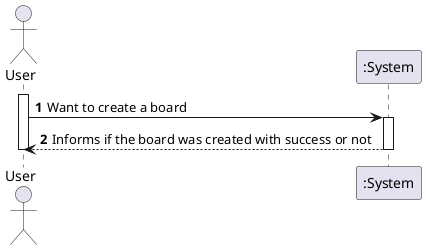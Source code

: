 @startuml
autonumber
actor "User" as U
participant ":System" as SYS


activate U
U ->SYS : Want to create a board
activate SYS
SYS --> U : Informs if the board was created with success or not
deactivate SYS
deactivate U

@enduml